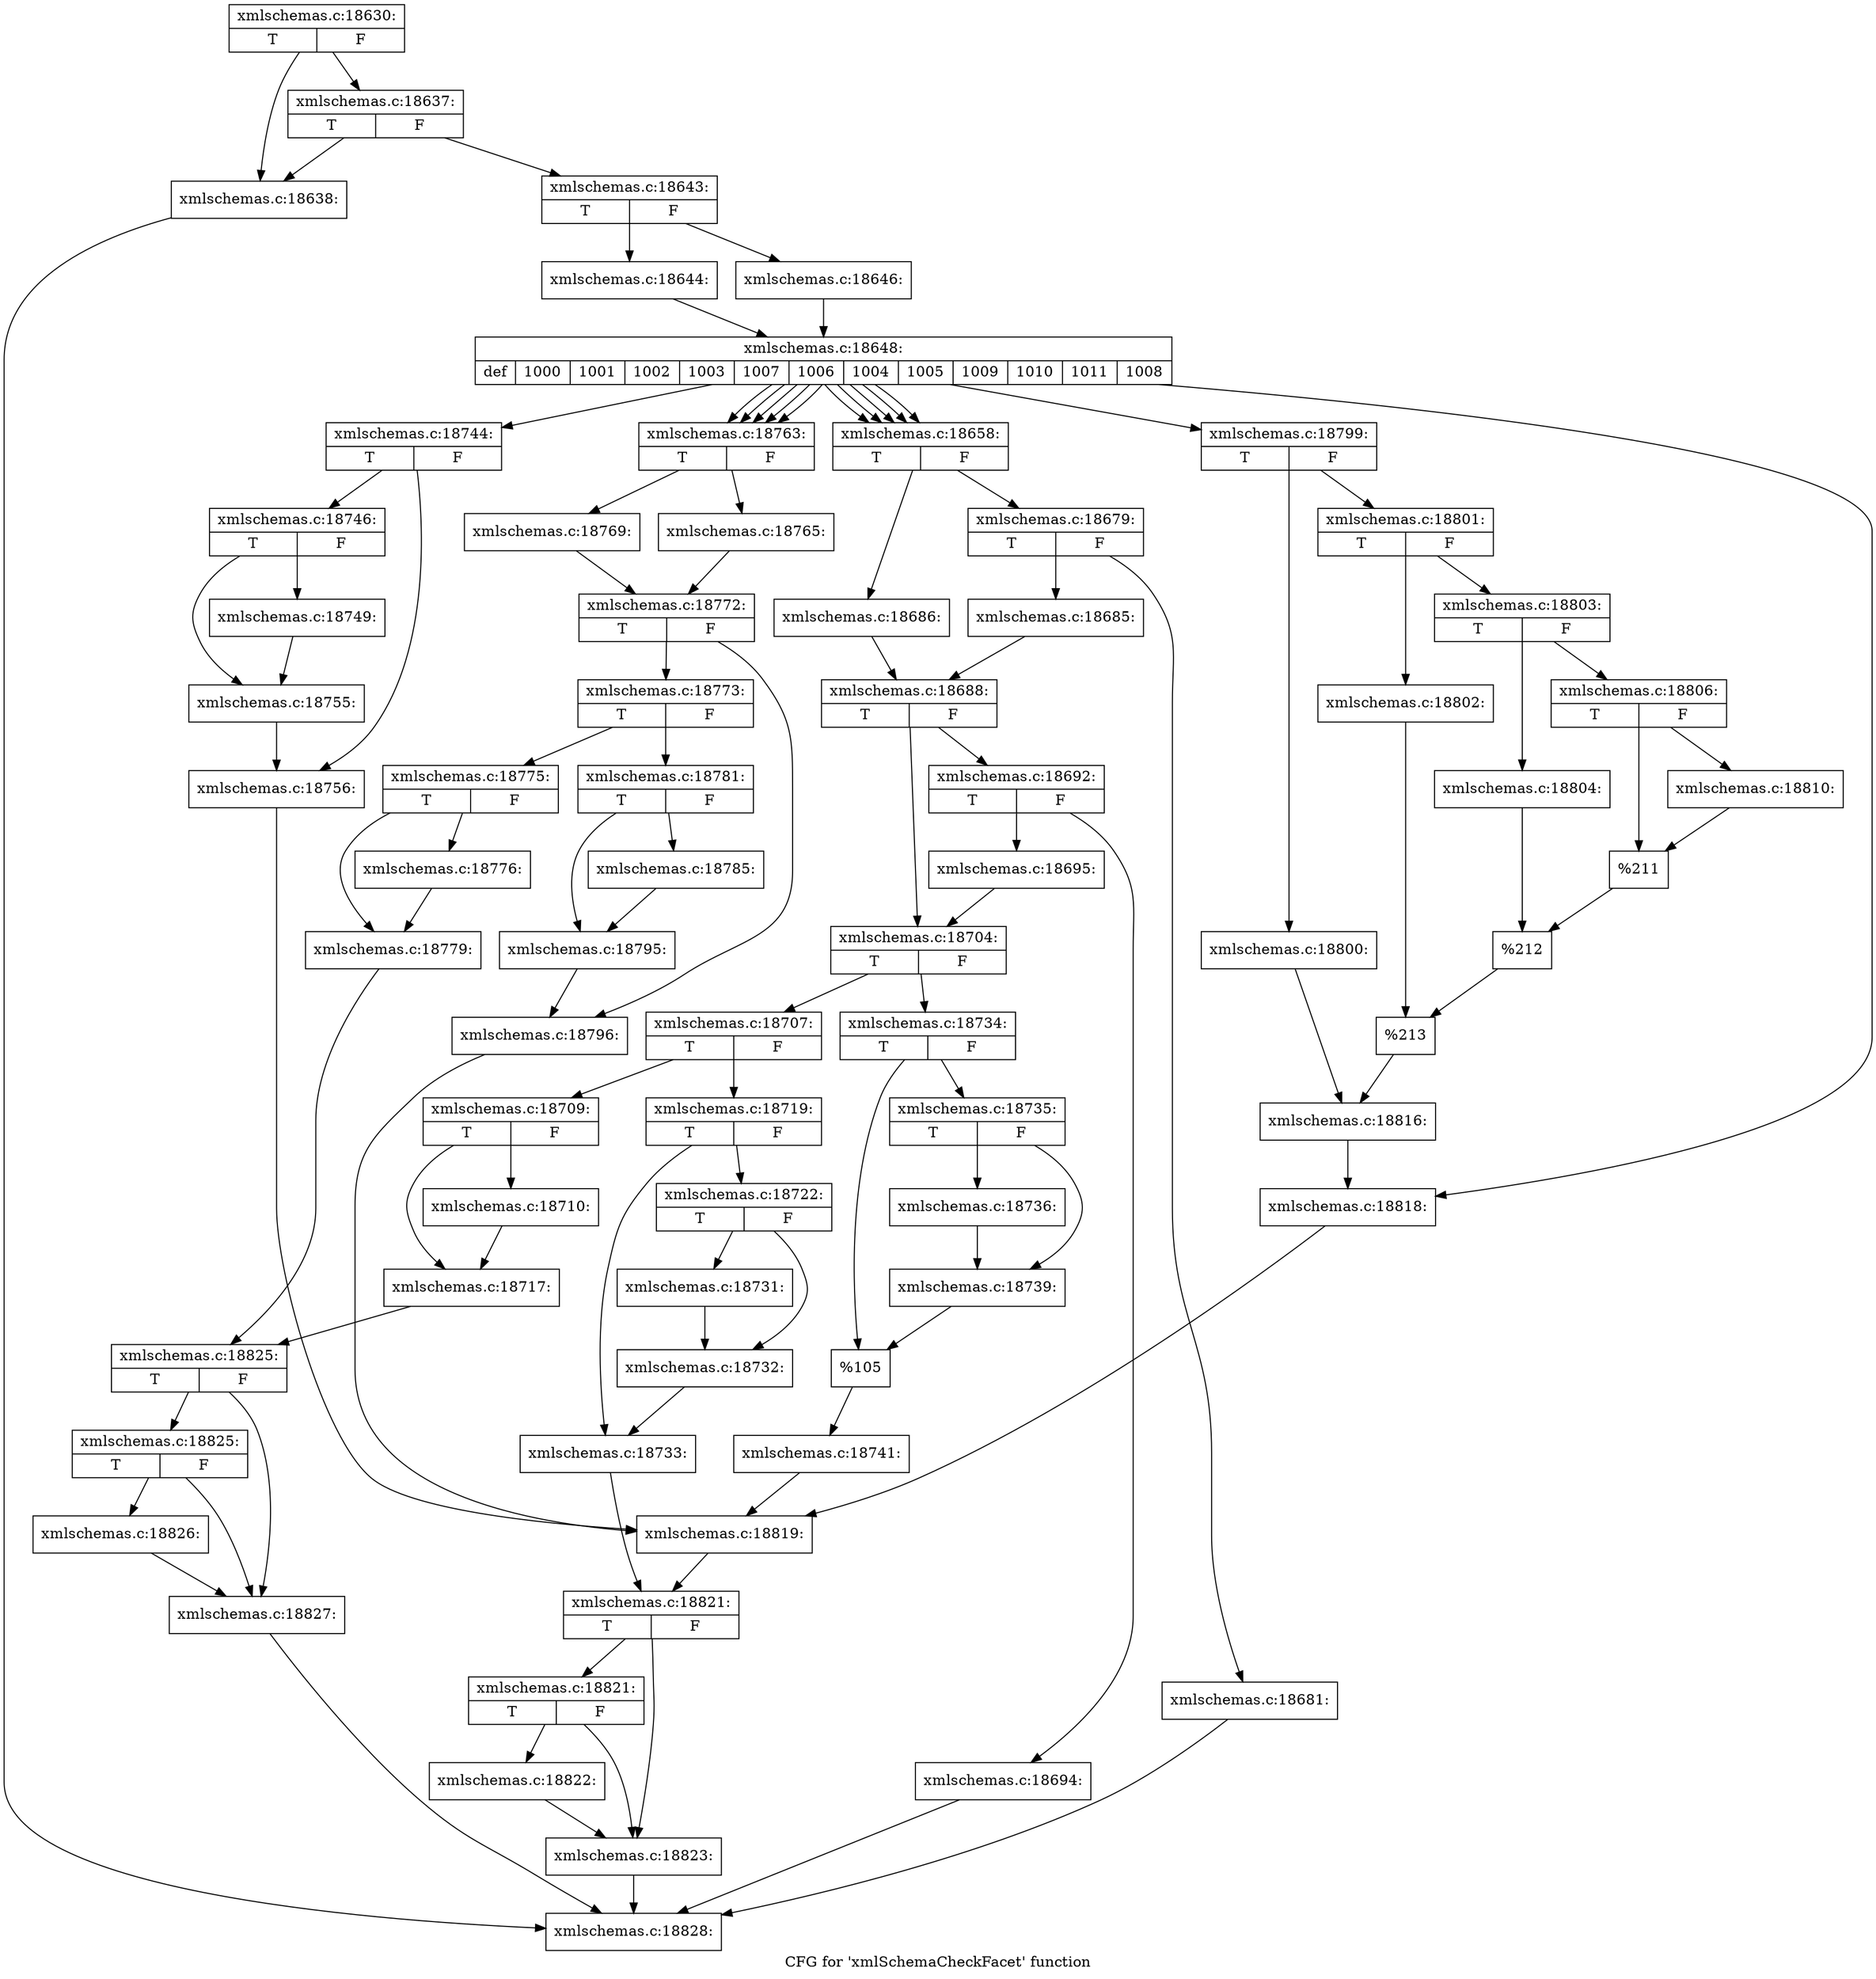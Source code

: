 digraph "CFG for 'xmlSchemaCheckFacet' function" {
	label="CFG for 'xmlSchemaCheckFacet' function";

	Node0x45876e0 [shape=record,label="{xmlschemas.c:18630:|{<s0>T|<s1>F}}"];
	Node0x45876e0 -> Node0x4913620;
	Node0x45876e0 -> Node0x49136c0;
	Node0x49136c0 [shape=record,label="{xmlschemas.c:18637:|{<s0>T|<s1>F}}"];
	Node0x49136c0 -> Node0x4913620;
	Node0x49136c0 -> Node0x4913670;
	Node0x4913620 [shape=record,label="{xmlschemas.c:18638:}"];
	Node0x4913620 -> Node0x4587600;
	Node0x4913670 [shape=record,label="{xmlschemas.c:18643:|{<s0>T|<s1>F}}"];
	Node0x4913670 -> Node0x4913de0;
	Node0x4913670 -> Node0x4913e80;
	Node0x4913de0 [shape=record,label="{xmlschemas.c:18644:}"];
	Node0x4913de0 -> Node0x4913e30;
	Node0x4913e80 [shape=record,label="{xmlschemas.c:18646:}"];
	Node0x4913e80 -> Node0x4913e30;
	Node0x4913e30 [shape=record,label="{xmlschemas.c:18648:|{<s0>def|<s1>1000|<s2>1001|<s3>1002|<s4>1003|<s5>1007|<s6>1006|<s7>1004|<s8>1005|<s9>1009|<s10>1010|<s11>1011|<s12>1008}}"];
	Node0x4913e30 -> Node0x4914620;
	Node0x4913e30 -> Node0x49149a0;
	Node0x4913e30 -> Node0x49149a0;
	Node0x4913e30 -> Node0x49149a0;
	Node0x4913e30 -> Node0x49149a0;
	Node0x4913e30 -> Node0x49149a0;
	Node0x4913e30 -> Node0x4820ae0;
	Node0x4913e30 -> Node0x4940330;
	Node0x4913e30 -> Node0x4940330;
	Node0x4913e30 -> Node0x4940330;
	Node0x4913e30 -> Node0x4940330;
	Node0x4913e30 -> Node0x4940330;
	Node0x4913e30 -> Node0x49448e0;
	Node0x49149a0 [shape=record,label="{xmlschemas.c:18658:|{<s0>T|<s1>F}}"];
	Node0x49149a0 -> Node0x4914ed0;
	Node0x49149a0 -> Node0x4914f70;
	Node0x4914ed0 [shape=record,label="{xmlschemas.c:18679:|{<s0>T|<s1>F}}"];
	Node0x4914ed0 -> Node0x462aca0;
	Node0x4914ed0 -> Node0x462acf0;
	Node0x462aca0 [shape=record,label="{xmlschemas.c:18681:}"];
	Node0x462aca0 -> Node0x4587600;
	Node0x462acf0 [shape=record,label="{xmlschemas.c:18685:}"];
	Node0x462acf0 -> Node0x4914f20;
	Node0x4914f70 [shape=record,label="{xmlschemas.c:18686:}"];
	Node0x4914f70 -> Node0x4914f20;
	Node0x4914f20 [shape=record,label="{xmlschemas.c:18688:|{<s0>T|<s1>F}}"];
	Node0x4914f20 -> Node0x45a9050;
	Node0x4914f20 -> Node0x45a9000;
	Node0x45a9000 [shape=record,label="{xmlschemas.c:18692:|{<s0>T|<s1>F}}"];
	Node0x45a9000 -> Node0x4917df0;
	Node0x45a9000 -> Node0x4917e40;
	Node0x4917df0 [shape=record,label="{xmlschemas.c:18694:}"];
	Node0x4917df0 -> Node0x4587600;
	Node0x4917e40 [shape=record,label="{xmlschemas.c:18695:}"];
	Node0x4917e40 -> Node0x45a9050;
	Node0x45a9050 [shape=record,label="{xmlschemas.c:18704:|{<s0>T|<s1>F}}"];
	Node0x45a9050 -> Node0x46163c0;
	Node0x45a9050 -> Node0x4616cf0;
	Node0x46163c0 [shape=record,label="{xmlschemas.c:18707:|{<s0>T|<s1>F}}"];
	Node0x46163c0 -> Node0x4616fa0;
	Node0x46163c0 -> Node0x4616ff0;
	Node0x4616fa0 [shape=record,label="{xmlschemas.c:18709:|{<s0>T|<s1>F}}"];
	Node0x4616fa0 -> Node0x46172d0;
	Node0x4616fa0 -> Node0x4617320;
	Node0x46172d0 [shape=record,label="{xmlschemas.c:18710:}"];
	Node0x46172d0 -> Node0x4617320;
	Node0x4617320 [shape=record,label="{xmlschemas.c:18717:}"];
	Node0x4617320 -> Node0x492d230;
	Node0x4616ff0 [shape=record,label="{xmlschemas.c:18719:|{<s0>T|<s1>F}}"];
	Node0x4616ff0 -> Node0x492cf40;
	Node0x4616ff0 -> Node0x492cf90;
	Node0x492cf40 [shape=record,label="{xmlschemas.c:18722:|{<s0>T|<s1>F}}"];
	Node0x492cf40 -> Node0x43b7df0;
	Node0x492cf40 -> Node0x481f040;
	Node0x43b7df0 [shape=record,label="{xmlschemas.c:18731:}"];
	Node0x43b7df0 -> Node0x481f040;
	Node0x481f040 [shape=record,label="{xmlschemas.c:18732:}"];
	Node0x481f040 -> Node0x492cf90;
	Node0x492cf90 [shape=record,label="{xmlschemas.c:18733:}"];
	Node0x492cf90 -> Node0x481f370;
	Node0x4616cf0 [shape=record,label="{xmlschemas.c:18734:|{<s0>T|<s1>F}}"];
	Node0x4616cf0 -> Node0x481fbc0;
	Node0x4616cf0 -> Node0x481fc10;
	Node0x481fbc0 [shape=record,label="{xmlschemas.c:18735:|{<s0>T|<s1>F}}"];
	Node0x481fbc0 -> Node0x4820020;
	Node0x481fbc0 -> Node0x4820070;
	Node0x4820020 [shape=record,label="{xmlschemas.c:18736:}"];
	Node0x4820020 -> Node0x4820070;
	Node0x4820070 [shape=record,label="{xmlschemas.c:18739:}"];
	Node0x4820070 -> Node0x481fc10;
	Node0x481fc10 [shape=record,label="{%105}"];
	Node0x481fc10 -> Node0x46166f0;
	Node0x46166f0 [shape=record,label="{xmlschemas.c:18741:}"];
	Node0x46166f0 -> Node0x4914410;
	Node0x4820ae0 [shape=record,label="{xmlschemas.c:18744:|{<s0>T|<s1>F}}"];
	Node0x4820ae0 -> Node0x4821100;
	Node0x4820ae0 -> Node0x4821430;
	Node0x4821100 [shape=record,label="{xmlschemas.c:18746:|{<s0>T|<s1>F}}"];
	Node0x4821100 -> Node0x493f620;
	Node0x4821100 -> Node0x493f670;
	Node0x493f620 [shape=record,label="{xmlschemas.c:18749:}"];
	Node0x493f620 -> Node0x493f670;
	Node0x493f670 [shape=record,label="{xmlschemas.c:18755:}"];
	Node0x493f670 -> Node0x4821430;
	Node0x4821430 [shape=record,label="{xmlschemas.c:18756:}"];
	Node0x4821430 -> Node0x4914410;
	Node0x4940330 [shape=record,label="{xmlschemas.c:18763:|{<s0>T|<s1>F}}"];
	Node0x4940330 -> Node0x481f170;
	Node0x4940330 -> Node0x4821240;
	Node0x481f170 [shape=record,label="{xmlschemas.c:18765:}"];
	Node0x481f170 -> Node0x48211f0;
	Node0x4821240 [shape=record,label="{xmlschemas.c:18769:}"];
	Node0x4821240 -> Node0x48211f0;
	Node0x48211f0 [shape=record,label="{xmlschemas.c:18772:|{<s0>T|<s1>F}}"];
	Node0x48211f0 -> Node0x49413f0;
	Node0x48211f0 -> Node0x4941720;
	Node0x49413f0 [shape=record,label="{xmlschemas.c:18773:|{<s0>T|<s1>F}}"];
	Node0x49413f0 -> Node0x4943010;
	Node0x49413f0 -> Node0x4943060;
	Node0x4943010 [shape=record,label="{xmlschemas.c:18775:|{<s0>T|<s1>F}}"];
	Node0x4943010 -> Node0x4943340;
	Node0x4943010 -> Node0x4943390;
	Node0x4943340 [shape=record,label="{xmlschemas.c:18776:}"];
	Node0x4943340 -> Node0x4943390;
	Node0x4943390 [shape=record,label="{xmlschemas.c:18779:}"];
	Node0x4943390 -> Node0x492d230;
	Node0x4943060 [shape=record,label="{xmlschemas.c:18781:|{<s0>T|<s1>F}}"];
	Node0x4943060 -> Node0x4943b80;
	Node0x4943060 -> Node0x4943bd0;
	Node0x4943b80 [shape=record,label="{xmlschemas.c:18785:}"];
	Node0x4943b80 -> Node0x4943bd0;
	Node0x4943bd0 [shape=record,label="{xmlschemas.c:18795:}"];
	Node0x4943bd0 -> Node0x4941720;
	Node0x4941720 [shape=record,label="{xmlschemas.c:18796:}"];
	Node0x4941720 -> Node0x4914410;
	Node0x49448e0 [shape=record,label="{xmlschemas.c:18799:|{<s0>T|<s1>F}}"];
	Node0x49448e0 -> Node0x4940f60;
	Node0x49448e0 -> Node0x4941310;
	Node0x4940f60 [shape=record,label="{xmlschemas.c:18800:}"];
	Node0x4940f60 -> Node0x49412c0;
	Node0x4941310 [shape=record,label="{xmlschemas.c:18801:|{<s0>T|<s1>F}}"];
	Node0x4941310 -> Node0x4946490;
	Node0x4941310 -> Node0x4946d00;
	Node0x4946490 [shape=record,label="{xmlschemas.c:18802:}"];
	Node0x4946490 -> Node0x49467c0;
	Node0x4946d00 [shape=record,label="{xmlschemas.c:18803:|{<s0>T|<s1>F}}"];
	Node0x4946d00 -> Node0x4947550;
	Node0x4946d00 -> Node0x49475f0;
	Node0x4947550 [shape=record,label="{xmlschemas.c:18804:}"];
	Node0x4947550 -> Node0x49475a0;
	Node0x49475f0 [shape=record,label="{xmlschemas.c:18806:|{<s0>T|<s1>F}}"];
	Node0x49475f0 -> Node0x4948040;
	Node0x49475f0 -> Node0x4948090;
	Node0x4948040 [shape=record,label="{xmlschemas.c:18810:}"];
	Node0x4948040 -> Node0x4948090;
	Node0x4948090 [shape=record,label="{%211}"];
	Node0x4948090 -> Node0x49475a0;
	Node0x49475a0 [shape=record,label="{%212}"];
	Node0x49475a0 -> Node0x49467c0;
	Node0x49467c0 [shape=record,label="{%213}"];
	Node0x49467c0 -> Node0x49412c0;
	Node0x49412c0 [shape=record,label="{xmlschemas.c:18816:}"];
	Node0x49412c0 -> Node0x4914620;
	Node0x4914620 [shape=record,label="{xmlschemas.c:18818:}"];
	Node0x4914620 -> Node0x4914410;
	Node0x4914410 [shape=record,label="{xmlschemas.c:18819:}"];
	Node0x4914410 -> Node0x481f370;
	Node0x481f370 [shape=record,label="{xmlschemas.c:18821:|{<s0>T|<s1>F}}"];
	Node0x481f370 -> Node0x4949220;
	Node0x481f370 -> Node0x4949270;
	Node0x4949270 [shape=record,label="{xmlschemas.c:18821:|{<s0>T|<s1>F}}"];
	Node0x4949270 -> Node0x49491d0;
	Node0x4949270 -> Node0x4949220;
	Node0x49491d0 [shape=record,label="{xmlschemas.c:18822:}"];
	Node0x49491d0 -> Node0x4949220;
	Node0x4949220 [shape=record,label="{xmlschemas.c:18823:}"];
	Node0x4949220 -> Node0x4587600;
	Node0x492d230 [shape=record,label="{xmlschemas.c:18825:|{<s0>T|<s1>F}}"];
	Node0x492d230 -> Node0x4949b20;
	Node0x492d230 -> Node0x4949b70;
	Node0x4949b70 [shape=record,label="{xmlschemas.c:18825:|{<s0>T|<s1>F}}"];
	Node0x4949b70 -> Node0x4949ad0;
	Node0x4949b70 -> Node0x4949b20;
	Node0x4949ad0 [shape=record,label="{xmlschemas.c:18826:}"];
	Node0x4949ad0 -> Node0x4949b20;
	Node0x4949b20 [shape=record,label="{xmlschemas.c:18827:}"];
	Node0x4949b20 -> Node0x4587600;
	Node0x4587600 [shape=record,label="{xmlschemas.c:18828:}"];
}
